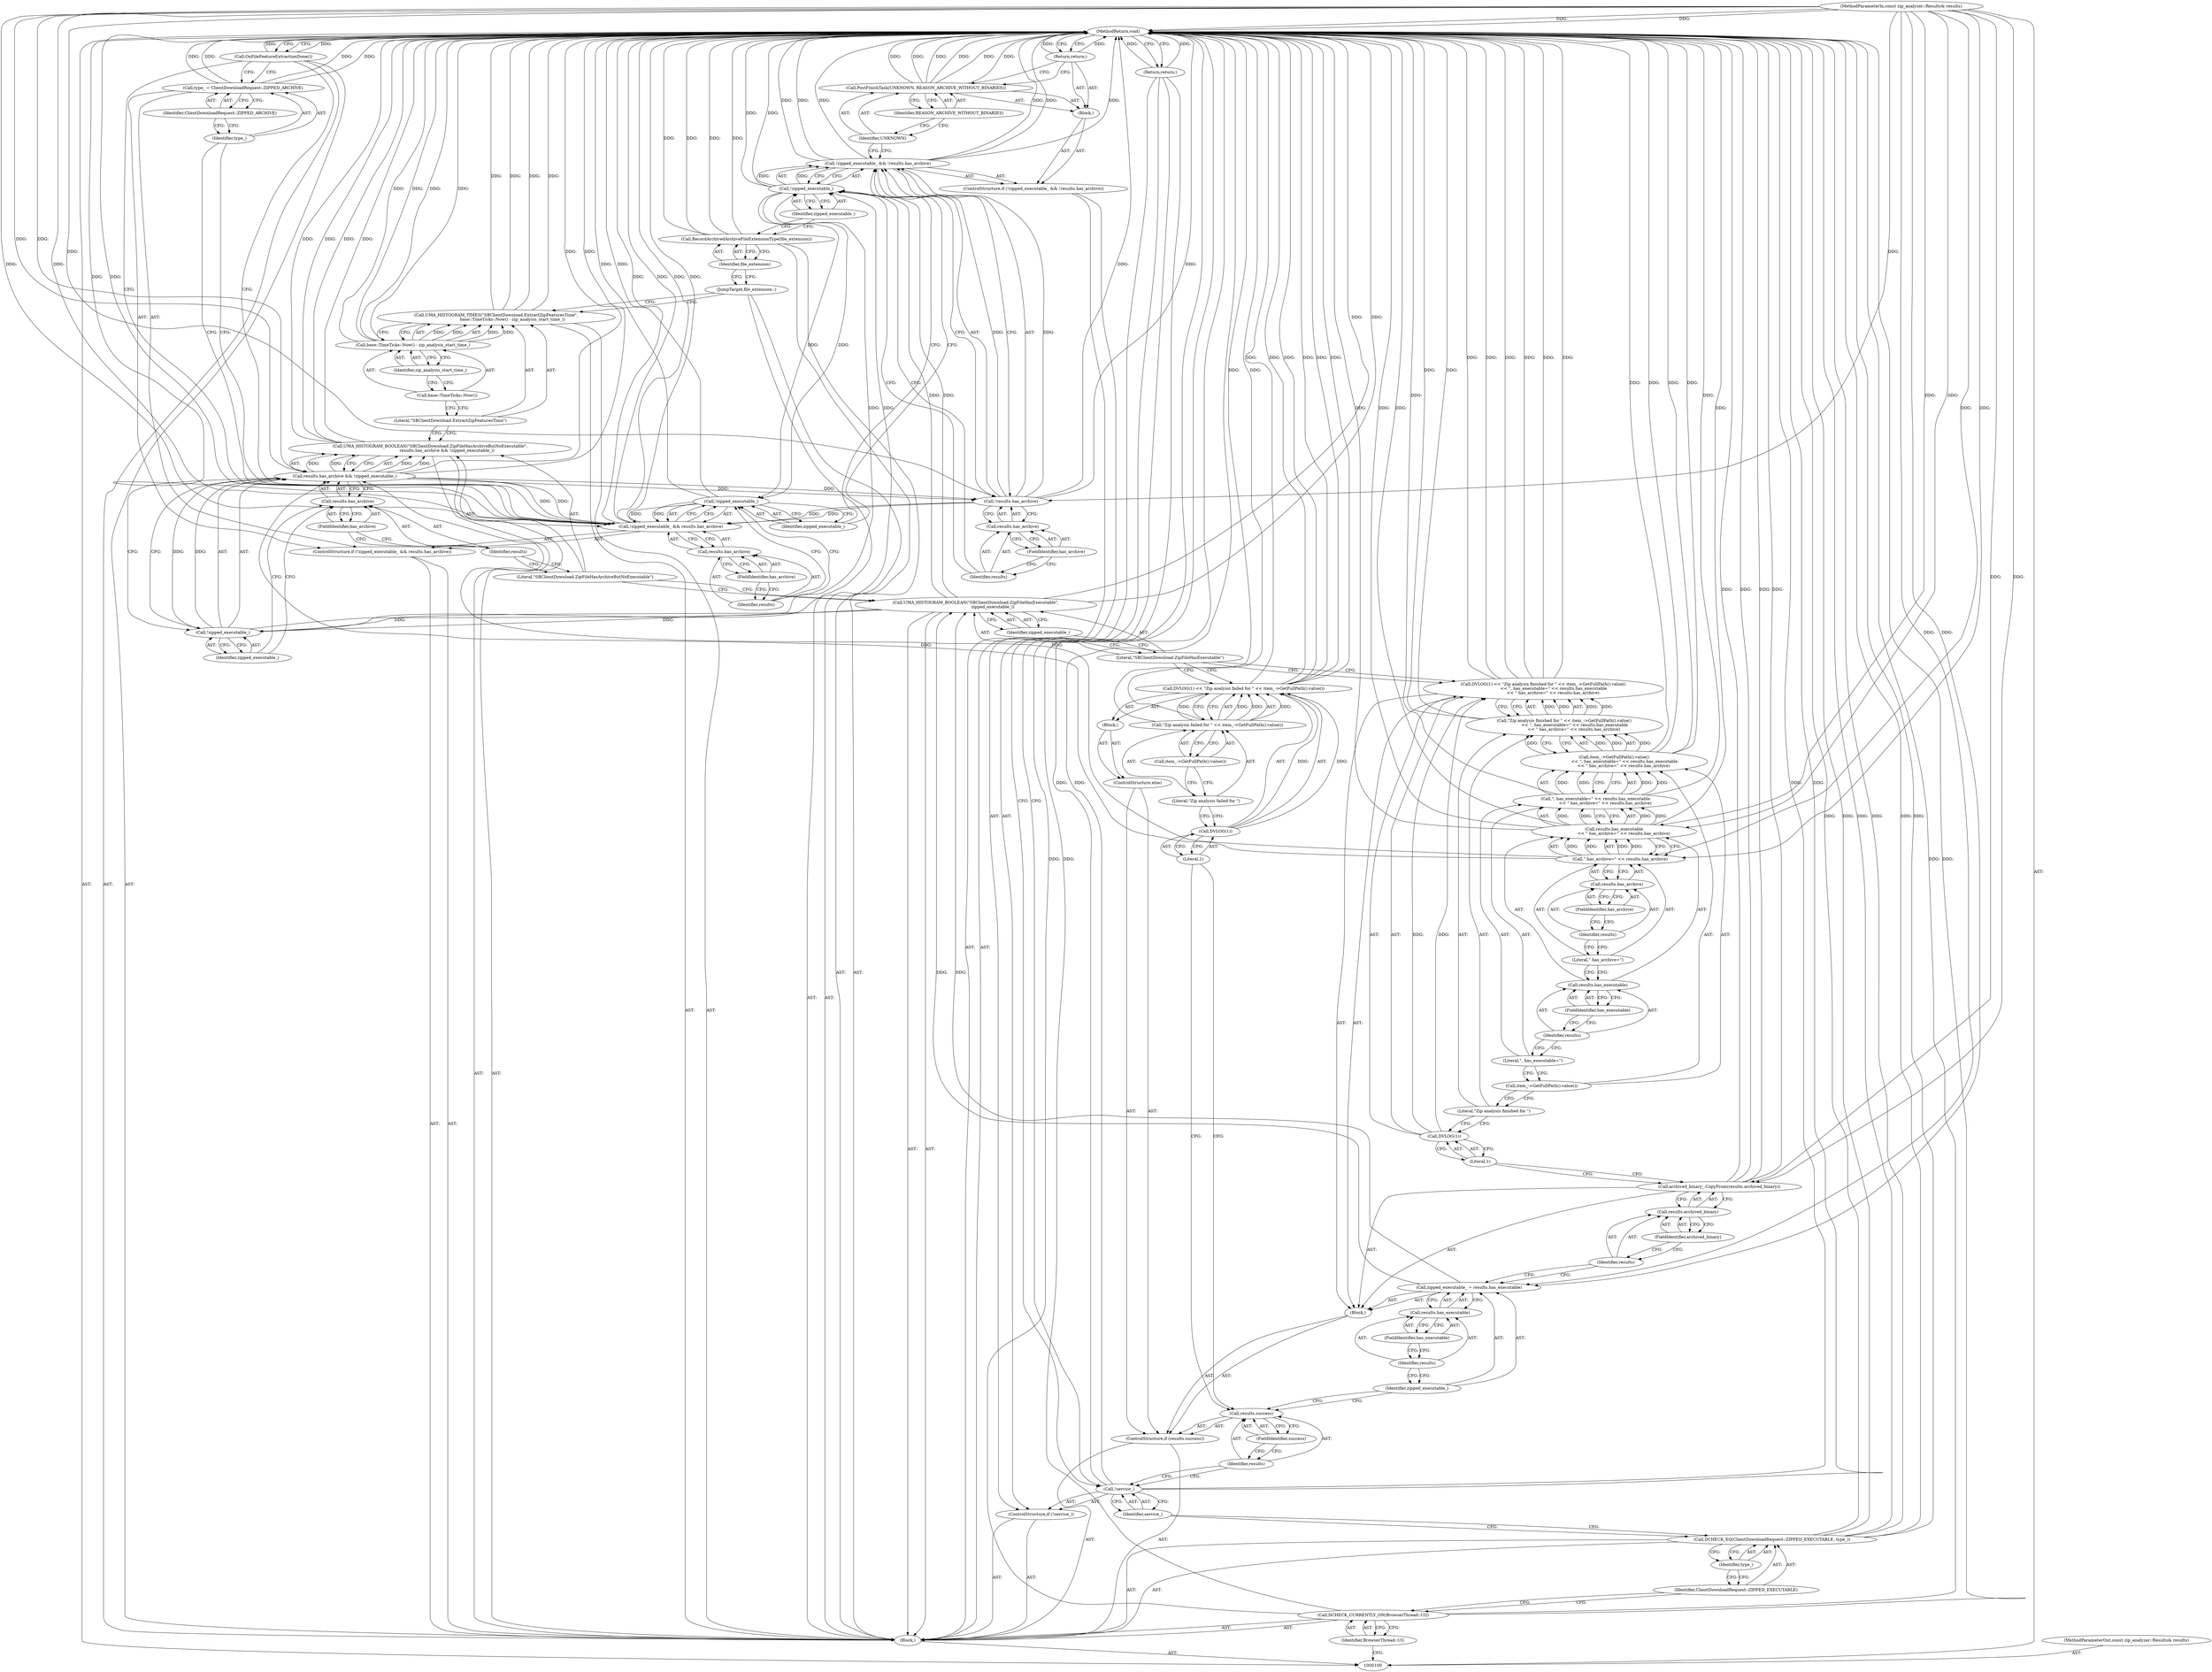 digraph "1_Chrome_23cbfc1d685fa7389e88588584e02786820d4d26_0" {
"1000195" [label="(MethodReturn,void)"];
"1000101" [label="(MethodParameterIn,const zip_analyzer::Results& results)"];
"1000276" [label="(MethodParameterOut,const zip_analyzer::Results& results)"];
"1000102" [label="(Block,)"];
"1000133" [label="(Call,\", has_executable=\" << results.has_executable\n               << \" has_archive=\" << results.has_archive)"];
"1000134" [label="(Literal,\", has_executable=\")"];
"1000135" [label="(Call,results.has_executable\n               << \" has_archive=\" << results.has_archive)"];
"1000136" [label="(Call,results.has_executable)"];
"1000137" [label="(Identifier,results)"];
"1000138" [label="(FieldIdentifier,has_executable)"];
"1000139" [label="(Call,\" has_archive=\" << results.has_archive)"];
"1000140" [label="(Literal,\" has_archive=\")"];
"1000141" [label="(Call,results.has_archive)"];
"1000142" [label="(Identifier,results)"];
"1000143" [label="(FieldIdentifier,has_archive)"];
"1000145" [label="(Block,)"];
"1000144" [label="(ControlStructure,else)"];
"1000148" [label="(Literal,1)"];
"1000149" [label="(Call,\"Zip analysis failed for \" << item_->GetFullPath().value())"];
"1000150" [label="(Literal,\"Zip analysis failed for \")"];
"1000151" [label="(Call,item_->GetFullPath().value())"];
"1000146" [label="(Call,DVLOG(1) << \"Zip analysis failed for \" << item_->GetFullPath().value())"];
"1000147" [label="(Call,DVLOG(1))"];
"1000153" [label="(Literal,\"SBClientDownload.ZipFileHasExecutable\")"];
"1000152" [label="(Call,UMA_HISTOGRAM_BOOLEAN(\"SBClientDownload.ZipFileHasExecutable\",\n                          zipped_executable_))"];
"1000154" [label="(Identifier,zipped_executable_)"];
"1000156" [label="(Literal,\"SBClientDownload.ZipFileHasArchiveButNoExecutable\")"];
"1000155" [label="(Call,UMA_HISTOGRAM_BOOLEAN(\"SBClientDownload.ZipFileHasArchiveButNoExecutable\",\n                          results.has_archive && !zipped_executable_))"];
"1000157" [label="(Call,results.has_archive && !zipped_executable_)"];
"1000158" [label="(Call,results.has_archive)"];
"1000159" [label="(Identifier,results)"];
"1000160" [label="(FieldIdentifier,has_archive)"];
"1000161" [label="(Call,!zipped_executable_)"];
"1000162" [label="(Identifier,zipped_executable_)"];
"1000164" [label="(Literal,\"SBClientDownload.ExtractZipFeaturesTime\")"];
"1000163" [label="(Call,UMA_HISTOGRAM_TIMES(\"SBClientDownload.ExtractZipFeaturesTime\",\n                         base::TimeTicks::Now() - zip_analysis_start_time_))"];
"1000104" [label="(Identifier,BrowserThread::UI)"];
"1000103" [label="(Call,DCHECK_CURRENTLY_ON(BrowserThread::UI))"];
"1000165" [label="(Call,base::TimeTicks::Now() - zip_analysis_start_time_)"];
"1000166" [label="(Call,base::TimeTicks::Now())"];
"1000167" [label="(Identifier,zip_analysis_start_time_)"];
"1000168" [label="(JumpTarget,file_extension :)"];
"1000170" [label="(Identifier,file_extension)"];
"1000169" [label="(Call,RecordArchivedArchiveFileExtensionType(file_extension))"];
"1000175" [label="(Call,!results.has_archive)"];
"1000176" [label="(Call,results.has_archive)"];
"1000177" [label="(Identifier,results)"];
"1000171" [label="(ControlStructure,if (!zipped_executable_ && !results.has_archive))"];
"1000178" [label="(FieldIdentifier,has_archive)"];
"1000179" [label="(Block,)"];
"1000172" [label="(Call,!zipped_executable_ && !results.has_archive)"];
"1000173" [label="(Call,!zipped_executable_)"];
"1000174" [label="(Identifier,zipped_executable_)"];
"1000181" [label="(Identifier,UNKNOWN)"];
"1000182" [label="(Identifier,REASON_ARCHIVE_WITHOUT_BINARIES)"];
"1000180" [label="(Call,PostFinishTask(UNKNOWN, REASON_ARCHIVE_WITHOUT_BINARIES))"];
"1000183" [label="(Return,return;)"];
"1000188" [label="(Call,results.has_archive)"];
"1000189" [label="(Identifier,results)"];
"1000190" [label="(FieldIdentifier,has_archive)"];
"1000184" [label="(ControlStructure,if (!zipped_executable_ && results.has_archive))"];
"1000185" [label="(Call,!zipped_executable_ && results.has_archive)"];
"1000186" [label="(Call,!zipped_executable_)"];
"1000187" [label="(Identifier,zipped_executable_)"];
"1000106" [label="(Identifier,ClientDownloadRequest::ZIPPED_EXECUTABLE)"];
"1000105" [label="(Call,DCHECK_EQ(ClientDownloadRequest::ZIPPED_EXECUTABLE, type_))"];
"1000107" [label="(Identifier,type_)"];
"1000193" [label="(Identifier,ClientDownloadRequest::ZIPPED_ARCHIVE)"];
"1000191" [label="(Call,type_ = ClientDownloadRequest::ZIPPED_ARCHIVE)"];
"1000192" [label="(Identifier,type_)"];
"1000194" [label="(Call,OnFileFeatureExtractionDone())"];
"1000110" [label="(Identifier,service_)"];
"1000108" [label="(ControlStructure,if (!service_))"];
"1000109" [label="(Call,!service_)"];
"1000111" [label="(Return,return;)"];
"1000115" [label="(FieldIdentifier,success)"];
"1000116" [label="(Block,)"];
"1000112" [label="(ControlStructure,if (results.success))"];
"1000113" [label="(Call,results.success)"];
"1000114" [label="(Identifier,results)"];
"1000119" [label="(Call,results.has_executable)"];
"1000120" [label="(Identifier,results)"];
"1000121" [label="(FieldIdentifier,has_executable)"];
"1000117" [label="(Call,zipped_executable_ = results.has_executable)"];
"1000118" [label="(Identifier,zipped_executable_)"];
"1000123" [label="(Call,results.archived_binary)"];
"1000124" [label="(Identifier,results)"];
"1000125" [label="(FieldIdentifier,archived_binary)"];
"1000122" [label="(Call,archived_binary_.CopyFrom(results.archived_binary))"];
"1000128" [label="(Literal,1)"];
"1000129" [label="(Call,\"Zip analysis finished for \" << item_->GetFullPath().value()\n                << \", has_executable=\" << results.has_executable\n               << \" has_archive=\" << results.has_archive)"];
"1000130" [label="(Literal,\"Zip analysis finished for \")"];
"1000131" [label="(Call,item_->GetFullPath().value()\n                << \", has_executable=\" << results.has_executable\n               << \" has_archive=\" << results.has_archive)"];
"1000132" [label="(Call,item_->GetFullPath().value())"];
"1000126" [label="(Call,DVLOG(1) << \"Zip analysis finished for \" << item_->GetFullPath().value()\n                << \", has_executable=\" << results.has_executable\n               << \" has_archive=\" << results.has_archive)"];
"1000127" [label="(Call,DVLOG(1))"];
"1000195" -> "1000100"  [label="AST: "];
"1000195" -> "1000111"  [label="CFG: "];
"1000195" -> "1000183"  [label="CFG: "];
"1000195" -> "1000194"  [label="CFG: "];
"1000111" -> "1000195"  [label="DDG: "];
"1000183" -> "1000195"  [label="DDG: "];
"1000194" -> "1000195"  [label="DDG: "];
"1000185" -> "1000195"  [label="DDG: "];
"1000185" -> "1000195"  [label="DDG: "];
"1000185" -> "1000195"  [label="DDG: "];
"1000169" -> "1000195"  [label="DDG: "];
"1000169" -> "1000195"  [label="DDG: "];
"1000155" -> "1000195"  [label="DDG: "];
"1000155" -> "1000195"  [label="DDG: "];
"1000103" -> "1000195"  [label="DDG: "];
"1000103" -> "1000195"  [label="DDG: "];
"1000105" -> "1000195"  [label="DDG: "];
"1000105" -> "1000195"  [label="DDG: "];
"1000105" -> "1000195"  [label="DDG: "];
"1000180" -> "1000195"  [label="DDG: "];
"1000180" -> "1000195"  [label="DDG: "];
"1000180" -> "1000195"  [label="DDG: "];
"1000126" -> "1000195"  [label="DDG: "];
"1000126" -> "1000195"  [label="DDG: "];
"1000126" -> "1000195"  [label="DDG: "];
"1000131" -> "1000195"  [label="DDG: "];
"1000131" -> "1000195"  [label="DDG: "];
"1000172" -> "1000195"  [label="DDG: "];
"1000172" -> "1000195"  [label="DDG: "];
"1000172" -> "1000195"  [label="DDG: "];
"1000186" -> "1000195"  [label="DDG: "];
"1000149" -> "1000195"  [label="DDG: "];
"1000122" -> "1000195"  [label="DDG: "];
"1000122" -> "1000195"  [label="DDG: "];
"1000135" -> "1000195"  [label="DDG: "];
"1000135" -> "1000195"  [label="DDG: "];
"1000165" -> "1000195"  [label="DDG: "];
"1000165" -> "1000195"  [label="DDG: "];
"1000152" -> "1000195"  [label="DDG: "];
"1000157" -> "1000195"  [label="DDG: "];
"1000146" -> "1000195"  [label="DDG: "];
"1000146" -> "1000195"  [label="DDG: "];
"1000146" -> "1000195"  [label="DDG: "];
"1000175" -> "1000195"  [label="DDG: "];
"1000133" -> "1000195"  [label="DDG: "];
"1000191" -> "1000195"  [label="DDG: "];
"1000191" -> "1000195"  [label="DDG: "];
"1000101" -> "1000195"  [label="DDG: "];
"1000109" -> "1000195"  [label="DDG: "];
"1000109" -> "1000195"  [label="DDG: "];
"1000163" -> "1000195"  [label="DDG: "];
"1000163" -> "1000195"  [label="DDG: "];
"1000173" -> "1000195"  [label="DDG: "];
"1000129" -> "1000195"  [label="DDG: "];
"1000101" -> "1000100"  [label="AST: "];
"1000101" -> "1000195"  [label="DDG: "];
"1000101" -> "1000117"  [label="DDG: "];
"1000101" -> "1000122"  [label="DDG: "];
"1000101" -> "1000135"  [label="DDG: "];
"1000101" -> "1000139"  [label="DDG: "];
"1000101" -> "1000157"  [label="DDG: "];
"1000101" -> "1000175"  [label="DDG: "];
"1000101" -> "1000185"  [label="DDG: "];
"1000276" -> "1000100"  [label="AST: "];
"1000102" -> "1000100"  [label="AST: "];
"1000103" -> "1000102"  [label="AST: "];
"1000105" -> "1000102"  [label="AST: "];
"1000108" -> "1000102"  [label="AST: "];
"1000112" -> "1000102"  [label="AST: "];
"1000152" -> "1000102"  [label="AST: "];
"1000155" -> "1000102"  [label="AST: "];
"1000163" -> "1000102"  [label="AST: "];
"1000168" -> "1000102"  [label="AST: "];
"1000169" -> "1000102"  [label="AST: "];
"1000171" -> "1000102"  [label="AST: "];
"1000184" -> "1000102"  [label="AST: "];
"1000194" -> "1000102"  [label="AST: "];
"1000133" -> "1000131"  [label="AST: "];
"1000133" -> "1000135"  [label="CFG: "];
"1000134" -> "1000133"  [label="AST: "];
"1000135" -> "1000133"  [label="AST: "];
"1000131" -> "1000133"  [label="CFG: "];
"1000133" -> "1000195"  [label="DDG: "];
"1000133" -> "1000131"  [label="DDG: "];
"1000133" -> "1000131"  [label="DDG: "];
"1000135" -> "1000133"  [label="DDG: "];
"1000135" -> "1000133"  [label="DDG: "];
"1000134" -> "1000133"  [label="AST: "];
"1000134" -> "1000132"  [label="CFG: "];
"1000137" -> "1000134"  [label="CFG: "];
"1000135" -> "1000133"  [label="AST: "];
"1000135" -> "1000139"  [label="CFG: "];
"1000136" -> "1000135"  [label="AST: "];
"1000139" -> "1000135"  [label="AST: "];
"1000133" -> "1000135"  [label="CFG: "];
"1000135" -> "1000195"  [label="DDG: "];
"1000135" -> "1000195"  [label="DDG: "];
"1000135" -> "1000133"  [label="DDG: "];
"1000135" -> "1000133"  [label="DDG: "];
"1000101" -> "1000135"  [label="DDG: "];
"1000139" -> "1000135"  [label="DDG: "];
"1000139" -> "1000135"  [label="DDG: "];
"1000136" -> "1000135"  [label="AST: "];
"1000136" -> "1000138"  [label="CFG: "];
"1000137" -> "1000136"  [label="AST: "];
"1000138" -> "1000136"  [label="AST: "];
"1000140" -> "1000136"  [label="CFG: "];
"1000137" -> "1000136"  [label="AST: "];
"1000137" -> "1000134"  [label="CFG: "];
"1000138" -> "1000137"  [label="CFG: "];
"1000138" -> "1000136"  [label="AST: "];
"1000138" -> "1000137"  [label="CFG: "];
"1000136" -> "1000138"  [label="CFG: "];
"1000139" -> "1000135"  [label="AST: "];
"1000139" -> "1000141"  [label="CFG: "];
"1000140" -> "1000139"  [label="AST: "];
"1000141" -> "1000139"  [label="AST: "];
"1000135" -> "1000139"  [label="CFG: "];
"1000139" -> "1000135"  [label="DDG: "];
"1000139" -> "1000135"  [label="DDG: "];
"1000101" -> "1000139"  [label="DDG: "];
"1000139" -> "1000157"  [label="DDG: "];
"1000140" -> "1000139"  [label="AST: "];
"1000140" -> "1000136"  [label="CFG: "];
"1000142" -> "1000140"  [label="CFG: "];
"1000141" -> "1000139"  [label="AST: "];
"1000141" -> "1000143"  [label="CFG: "];
"1000142" -> "1000141"  [label="AST: "];
"1000143" -> "1000141"  [label="AST: "];
"1000139" -> "1000141"  [label="CFG: "];
"1000142" -> "1000141"  [label="AST: "];
"1000142" -> "1000140"  [label="CFG: "];
"1000143" -> "1000142"  [label="CFG: "];
"1000143" -> "1000141"  [label="AST: "];
"1000143" -> "1000142"  [label="CFG: "];
"1000141" -> "1000143"  [label="CFG: "];
"1000145" -> "1000144"  [label="AST: "];
"1000146" -> "1000145"  [label="AST: "];
"1000144" -> "1000112"  [label="AST: "];
"1000145" -> "1000144"  [label="AST: "];
"1000148" -> "1000147"  [label="AST: "];
"1000148" -> "1000113"  [label="CFG: "];
"1000147" -> "1000148"  [label="CFG: "];
"1000149" -> "1000146"  [label="AST: "];
"1000149" -> "1000151"  [label="CFG: "];
"1000150" -> "1000149"  [label="AST: "];
"1000151" -> "1000149"  [label="AST: "];
"1000146" -> "1000149"  [label="CFG: "];
"1000149" -> "1000195"  [label="DDG: "];
"1000149" -> "1000146"  [label="DDG: "];
"1000149" -> "1000146"  [label="DDG: "];
"1000150" -> "1000149"  [label="AST: "];
"1000150" -> "1000147"  [label="CFG: "];
"1000151" -> "1000150"  [label="CFG: "];
"1000151" -> "1000149"  [label="AST: "];
"1000151" -> "1000150"  [label="CFG: "];
"1000149" -> "1000151"  [label="CFG: "];
"1000146" -> "1000145"  [label="AST: "];
"1000146" -> "1000149"  [label="CFG: "];
"1000147" -> "1000146"  [label="AST: "];
"1000149" -> "1000146"  [label="AST: "];
"1000153" -> "1000146"  [label="CFG: "];
"1000146" -> "1000195"  [label="DDG: "];
"1000146" -> "1000195"  [label="DDG: "];
"1000146" -> "1000195"  [label="DDG: "];
"1000147" -> "1000146"  [label="DDG: "];
"1000149" -> "1000146"  [label="DDG: "];
"1000149" -> "1000146"  [label="DDG: "];
"1000147" -> "1000146"  [label="AST: "];
"1000147" -> "1000148"  [label="CFG: "];
"1000148" -> "1000147"  [label="AST: "];
"1000150" -> "1000147"  [label="CFG: "];
"1000147" -> "1000146"  [label="DDG: "];
"1000153" -> "1000152"  [label="AST: "];
"1000153" -> "1000126"  [label="CFG: "];
"1000153" -> "1000146"  [label="CFG: "];
"1000154" -> "1000153"  [label="CFG: "];
"1000152" -> "1000102"  [label="AST: "];
"1000152" -> "1000154"  [label="CFG: "];
"1000153" -> "1000152"  [label="AST: "];
"1000154" -> "1000152"  [label="AST: "];
"1000156" -> "1000152"  [label="CFG: "];
"1000152" -> "1000195"  [label="DDG: "];
"1000117" -> "1000152"  [label="DDG: "];
"1000152" -> "1000161"  [label="DDG: "];
"1000152" -> "1000173"  [label="DDG: "];
"1000154" -> "1000152"  [label="AST: "];
"1000154" -> "1000153"  [label="CFG: "];
"1000152" -> "1000154"  [label="CFG: "];
"1000156" -> "1000155"  [label="AST: "];
"1000156" -> "1000152"  [label="CFG: "];
"1000159" -> "1000156"  [label="CFG: "];
"1000155" -> "1000102"  [label="AST: "];
"1000155" -> "1000157"  [label="CFG: "];
"1000156" -> "1000155"  [label="AST: "];
"1000157" -> "1000155"  [label="AST: "];
"1000164" -> "1000155"  [label="CFG: "];
"1000155" -> "1000195"  [label="DDG: "];
"1000155" -> "1000195"  [label="DDG: "];
"1000157" -> "1000155"  [label="DDG: "];
"1000157" -> "1000155"  [label="DDG: "];
"1000157" -> "1000155"  [label="AST: "];
"1000157" -> "1000158"  [label="CFG: "];
"1000157" -> "1000161"  [label="CFG: "];
"1000158" -> "1000157"  [label="AST: "];
"1000161" -> "1000157"  [label="AST: "];
"1000155" -> "1000157"  [label="CFG: "];
"1000157" -> "1000195"  [label="DDG: "];
"1000157" -> "1000155"  [label="DDG: "];
"1000157" -> "1000155"  [label="DDG: "];
"1000139" -> "1000157"  [label="DDG: "];
"1000101" -> "1000157"  [label="DDG: "];
"1000161" -> "1000157"  [label="DDG: "];
"1000157" -> "1000175"  [label="DDG: "];
"1000157" -> "1000185"  [label="DDG: "];
"1000158" -> "1000157"  [label="AST: "];
"1000158" -> "1000160"  [label="CFG: "];
"1000159" -> "1000158"  [label="AST: "];
"1000160" -> "1000158"  [label="AST: "];
"1000162" -> "1000158"  [label="CFG: "];
"1000157" -> "1000158"  [label="CFG: "];
"1000159" -> "1000158"  [label="AST: "];
"1000159" -> "1000156"  [label="CFG: "];
"1000160" -> "1000159"  [label="CFG: "];
"1000160" -> "1000158"  [label="AST: "];
"1000160" -> "1000159"  [label="CFG: "];
"1000158" -> "1000160"  [label="CFG: "];
"1000161" -> "1000157"  [label="AST: "];
"1000161" -> "1000162"  [label="CFG: "];
"1000162" -> "1000161"  [label="AST: "];
"1000157" -> "1000161"  [label="CFG: "];
"1000161" -> "1000157"  [label="DDG: "];
"1000152" -> "1000161"  [label="DDG: "];
"1000161" -> "1000173"  [label="DDG: "];
"1000162" -> "1000161"  [label="AST: "];
"1000162" -> "1000158"  [label="CFG: "];
"1000161" -> "1000162"  [label="CFG: "];
"1000164" -> "1000163"  [label="AST: "];
"1000164" -> "1000155"  [label="CFG: "];
"1000166" -> "1000164"  [label="CFG: "];
"1000163" -> "1000102"  [label="AST: "];
"1000163" -> "1000165"  [label="CFG: "];
"1000164" -> "1000163"  [label="AST: "];
"1000165" -> "1000163"  [label="AST: "];
"1000168" -> "1000163"  [label="CFG: "];
"1000163" -> "1000195"  [label="DDG: "];
"1000163" -> "1000195"  [label="DDG: "];
"1000165" -> "1000163"  [label="DDG: "];
"1000165" -> "1000163"  [label="DDG: "];
"1000104" -> "1000103"  [label="AST: "];
"1000104" -> "1000100"  [label="CFG: "];
"1000103" -> "1000104"  [label="CFG: "];
"1000103" -> "1000102"  [label="AST: "];
"1000103" -> "1000104"  [label="CFG: "];
"1000104" -> "1000103"  [label="AST: "];
"1000106" -> "1000103"  [label="CFG: "];
"1000103" -> "1000195"  [label="DDG: "];
"1000103" -> "1000195"  [label="DDG: "];
"1000165" -> "1000163"  [label="AST: "];
"1000165" -> "1000167"  [label="CFG: "];
"1000166" -> "1000165"  [label="AST: "];
"1000167" -> "1000165"  [label="AST: "];
"1000163" -> "1000165"  [label="CFG: "];
"1000165" -> "1000195"  [label="DDG: "];
"1000165" -> "1000195"  [label="DDG: "];
"1000165" -> "1000163"  [label="DDG: "];
"1000165" -> "1000163"  [label="DDG: "];
"1000166" -> "1000165"  [label="AST: "];
"1000166" -> "1000164"  [label="CFG: "];
"1000167" -> "1000166"  [label="CFG: "];
"1000167" -> "1000165"  [label="AST: "];
"1000167" -> "1000166"  [label="CFG: "];
"1000165" -> "1000167"  [label="CFG: "];
"1000168" -> "1000102"  [label="AST: "];
"1000168" -> "1000163"  [label="CFG: "];
"1000170" -> "1000168"  [label="CFG: "];
"1000170" -> "1000169"  [label="AST: "];
"1000170" -> "1000168"  [label="CFG: "];
"1000169" -> "1000170"  [label="CFG: "];
"1000169" -> "1000102"  [label="AST: "];
"1000169" -> "1000170"  [label="CFG: "];
"1000170" -> "1000169"  [label="AST: "];
"1000174" -> "1000169"  [label="CFG: "];
"1000169" -> "1000195"  [label="DDG: "];
"1000169" -> "1000195"  [label="DDG: "];
"1000175" -> "1000172"  [label="AST: "];
"1000175" -> "1000176"  [label="CFG: "];
"1000176" -> "1000175"  [label="AST: "];
"1000172" -> "1000175"  [label="CFG: "];
"1000175" -> "1000195"  [label="DDG: "];
"1000175" -> "1000172"  [label="DDG: "];
"1000157" -> "1000175"  [label="DDG: "];
"1000101" -> "1000175"  [label="DDG: "];
"1000175" -> "1000185"  [label="DDG: "];
"1000176" -> "1000175"  [label="AST: "];
"1000176" -> "1000178"  [label="CFG: "];
"1000177" -> "1000176"  [label="AST: "];
"1000178" -> "1000176"  [label="AST: "];
"1000175" -> "1000176"  [label="CFG: "];
"1000177" -> "1000176"  [label="AST: "];
"1000177" -> "1000173"  [label="CFG: "];
"1000178" -> "1000177"  [label="CFG: "];
"1000171" -> "1000102"  [label="AST: "];
"1000172" -> "1000171"  [label="AST: "];
"1000179" -> "1000171"  [label="AST: "];
"1000178" -> "1000176"  [label="AST: "];
"1000178" -> "1000177"  [label="CFG: "];
"1000176" -> "1000178"  [label="CFG: "];
"1000179" -> "1000171"  [label="AST: "];
"1000180" -> "1000179"  [label="AST: "];
"1000183" -> "1000179"  [label="AST: "];
"1000172" -> "1000171"  [label="AST: "];
"1000172" -> "1000173"  [label="CFG: "];
"1000172" -> "1000175"  [label="CFG: "];
"1000173" -> "1000172"  [label="AST: "];
"1000175" -> "1000172"  [label="AST: "];
"1000181" -> "1000172"  [label="CFG: "];
"1000187" -> "1000172"  [label="CFG: "];
"1000172" -> "1000195"  [label="DDG: "];
"1000172" -> "1000195"  [label="DDG: "];
"1000172" -> "1000195"  [label="DDG: "];
"1000173" -> "1000172"  [label="DDG: "];
"1000175" -> "1000172"  [label="DDG: "];
"1000173" -> "1000172"  [label="AST: "];
"1000173" -> "1000174"  [label="CFG: "];
"1000174" -> "1000173"  [label="AST: "];
"1000177" -> "1000173"  [label="CFG: "];
"1000172" -> "1000173"  [label="CFG: "];
"1000173" -> "1000195"  [label="DDG: "];
"1000173" -> "1000172"  [label="DDG: "];
"1000152" -> "1000173"  [label="DDG: "];
"1000161" -> "1000173"  [label="DDG: "];
"1000173" -> "1000186"  [label="DDG: "];
"1000174" -> "1000173"  [label="AST: "];
"1000174" -> "1000169"  [label="CFG: "];
"1000173" -> "1000174"  [label="CFG: "];
"1000181" -> "1000180"  [label="AST: "];
"1000181" -> "1000172"  [label="CFG: "];
"1000182" -> "1000181"  [label="CFG: "];
"1000182" -> "1000180"  [label="AST: "];
"1000182" -> "1000181"  [label="CFG: "];
"1000180" -> "1000182"  [label="CFG: "];
"1000180" -> "1000179"  [label="AST: "];
"1000180" -> "1000182"  [label="CFG: "];
"1000181" -> "1000180"  [label="AST: "];
"1000182" -> "1000180"  [label="AST: "];
"1000183" -> "1000180"  [label="CFG: "];
"1000180" -> "1000195"  [label="DDG: "];
"1000180" -> "1000195"  [label="DDG: "];
"1000180" -> "1000195"  [label="DDG: "];
"1000183" -> "1000179"  [label="AST: "];
"1000183" -> "1000180"  [label="CFG: "];
"1000195" -> "1000183"  [label="CFG: "];
"1000183" -> "1000195"  [label="DDG: "];
"1000188" -> "1000185"  [label="AST: "];
"1000188" -> "1000190"  [label="CFG: "];
"1000189" -> "1000188"  [label="AST: "];
"1000190" -> "1000188"  [label="AST: "];
"1000185" -> "1000188"  [label="CFG: "];
"1000189" -> "1000188"  [label="AST: "];
"1000189" -> "1000186"  [label="CFG: "];
"1000190" -> "1000189"  [label="CFG: "];
"1000190" -> "1000188"  [label="AST: "];
"1000190" -> "1000189"  [label="CFG: "];
"1000188" -> "1000190"  [label="CFG: "];
"1000184" -> "1000102"  [label="AST: "];
"1000185" -> "1000184"  [label="AST: "];
"1000191" -> "1000184"  [label="AST: "];
"1000185" -> "1000184"  [label="AST: "];
"1000185" -> "1000186"  [label="CFG: "];
"1000185" -> "1000188"  [label="CFG: "];
"1000186" -> "1000185"  [label="AST: "];
"1000188" -> "1000185"  [label="AST: "];
"1000192" -> "1000185"  [label="CFG: "];
"1000194" -> "1000185"  [label="CFG: "];
"1000185" -> "1000195"  [label="DDG: "];
"1000185" -> "1000195"  [label="DDG: "];
"1000185" -> "1000195"  [label="DDG: "];
"1000186" -> "1000185"  [label="DDG: "];
"1000157" -> "1000185"  [label="DDG: "];
"1000175" -> "1000185"  [label="DDG: "];
"1000101" -> "1000185"  [label="DDG: "];
"1000186" -> "1000185"  [label="AST: "];
"1000186" -> "1000187"  [label="CFG: "];
"1000187" -> "1000186"  [label="AST: "];
"1000189" -> "1000186"  [label="CFG: "];
"1000185" -> "1000186"  [label="CFG: "];
"1000186" -> "1000195"  [label="DDG: "];
"1000186" -> "1000185"  [label="DDG: "];
"1000173" -> "1000186"  [label="DDG: "];
"1000187" -> "1000186"  [label="AST: "];
"1000187" -> "1000172"  [label="CFG: "];
"1000186" -> "1000187"  [label="CFG: "];
"1000106" -> "1000105"  [label="AST: "];
"1000106" -> "1000103"  [label="CFG: "];
"1000107" -> "1000106"  [label="CFG: "];
"1000105" -> "1000102"  [label="AST: "];
"1000105" -> "1000107"  [label="CFG: "];
"1000106" -> "1000105"  [label="AST: "];
"1000107" -> "1000105"  [label="AST: "];
"1000110" -> "1000105"  [label="CFG: "];
"1000105" -> "1000195"  [label="DDG: "];
"1000105" -> "1000195"  [label="DDG: "];
"1000105" -> "1000195"  [label="DDG: "];
"1000107" -> "1000105"  [label="AST: "];
"1000107" -> "1000106"  [label="CFG: "];
"1000105" -> "1000107"  [label="CFG: "];
"1000193" -> "1000191"  [label="AST: "];
"1000193" -> "1000192"  [label="CFG: "];
"1000191" -> "1000193"  [label="CFG: "];
"1000191" -> "1000184"  [label="AST: "];
"1000191" -> "1000193"  [label="CFG: "];
"1000192" -> "1000191"  [label="AST: "];
"1000193" -> "1000191"  [label="AST: "];
"1000194" -> "1000191"  [label="CFG: "];
"1000191" -> "1000195"  [label="DDG: "];
"1000191" -> "1000195"  [label="DDG: "];
"1000192" -> "1000191"  [label="AST: "];
"1000192" -> "1000185"  [label="CFG: "];
"1000193" -> "1000192"  [label="CFG: "];
"1000194" -> "1000102"  [label="AST: "];
"1000194" -> "1000191"  [label="CFG: "];
"1000194" -> "1000185"  [label="CFG: "];
"1000195" -> "1000194"  [label="CFG: "];
"1000194" -> "1000195"  [label="DDG: "];
"1000110" -> "1000109"  [label="AST: "];
"1000110" -> "1000105"  [label="CFG: "];
"1000109" -> "1000110"  [label="CFG: "];
"1000108" -> "1000102"  [label="AST: "];
"1000109" -> "1000108"  [label="AST: "];
"1000111" -> "1000108"  [label="AST: "];
"1000109" -> "1000108"  [label="AST: "];
"1000109" -> "1000110"  [label="CFG: "];
"1000110" -> "1000109"  [label="AST: "];
"1000111" -> "1000109"  [label="CFG: "];
"1000114" -> "1000109"  [label="CFG: "];
"1000109" -> "1000195"  [label="DDG: "];
"1000109" -> "1000195"  [label="DDG: "];
"1000111" -> "1000108"  [label="AST: "];
"1000111" -> "1000109"  [label="CFG: "];
"1000195" -> "1000111"  [label="CFG: "];
"1000111" -> "1000195"  [label="DDG: "];
"1000115" -> "1000113"  [label="AST: "];
"1000115" -> "1000114"  [label="CFG: "];
"1000113" -> "1000115"  [label="CFG: "];
"1000116" -> "1000112"  [label="AST: "];
"1000117" -> "1000116"  [label="AST: "];
"1000122" -> "1000116"  [label="AST: "];
"1000126" -> "1000116"  [label="AST: "];
"1000112" -> "1000102"  [label="AST: "];
"1000113" -> "1000112"  [label="AST: "];
"1000116" -> "1000112"  [label="AST: "];
"1000144" -> "1000112"  [label="AST: "];
"1000113" -> "1000112"  [label="AST: "];
"1000113" -> "1000115"  [label="CFG: "];
"1000114" -> "1000113"  [label="AST: "];
"1000115" -> "1000113"  [label="AST: "];
"1000118" -> "1000113"  [label="CFG: "];
"1000148" -> "1000113"  [label="CFG: "];
"1000114" -> "1000113"  [label="AST: "];
"1000114" -> "1000109"  [label="CFG: "];
"1000115" -> "1000114"  [label="CFG: "];
"1000119" -> "1000117"  [label="AST: "];
"1000119" -> "1000121"  [label="CFG: "];
"1000120" -> "1000119"  [label="AST: "];
"1000121" -> "1000119"  [label="AST: "];
"1000117" -> "1000119"  [label="CFG: "];
"1000120" -> "1000119"  [label="AST: "];
"1000120" -> "1000118"  [label="CFG: "];
"1000121" -> "1000120"  [label="CFG: "];
"1000121" -> "1000119"  [label="AST: "];
"1000121" -> "1000120"  [label="CFG: "];
"1000119" -> "1000121"  [label="CFG: "];
"1000117" -> "1000116"  [label="AST: "];
"1000117" -> "1000119"  [label="CFG: "];
"1000118" -> "1000117"  [label="AST: "];
"1000119" -> "1000117"  [label="AST: "];
"1000124" -> "1000117"  [label="CFG: "];
"1000101" -> "1000117"  [label="DDG: "];
"1000117" -> "1000152"  [label="DDG: "];
"1000118" -> "1000117"  [label="AST: "];
"1000118" -> "1000113"  [label="CFG: "];
"1000120" -> "1000118"  [label="CFG: "];
"1000123" -> "1000122"  [label="AST: "];
"1000123" -> "1000125"  [label="CFG: "];
"1000124" -> "1000123"  [label="AST: "];
"1000125" -> "1000123"  [label="AST: "];
"1000122" -> "1000123"  [label="CFG: "];
"1000124" -> "1000123"  [label="AST: "];
"1000124" -> "1000117"  [label="CFG: "];
"1000125" -> "1000124"  [label="CFG: "];
"1000125" -> "1000123"  [label="AST: "];
"1000125" -> "1000124"  [label="CFG: "];
"1000123" -> "1000125"  [label="CFG: "];
"1000122" -> "1000116"  [label="AST: "];
"1000122" -> "1000123"  [label="CFG: "];
"1000123" -> "1000122"  [label="AST: "];
"1000128" -> "1000122"  [label="CFG: "];
"1000122" -> "1000195"  [label="DDG: "];
"1000122" -> "1000195"  [label="DDG: "];
"1000101" -> "1000122"  [label="DDG: "];
"1000128" -> "1000127"  [label="AST: "];
"1000128" -> "1000122"  [label="CFG: "];
"1000127" -> "1000128"  [label="CFG: "];
"1000129" -> "1000126"  [label="AST: "];
"1000129" -> "1000131"  [label="CFG: "];
"1000130" -> "1000129"  [label="AST: "];
"1000131" -> "1000129"  [label="AST: "];
"1000126" -> "1000129"  [label="CFG: "];
"1000129" -> "1000195"  [label="DDG: "];
"1000129" -> "1000126"  [label="DDG: "];
"1000129" -> "1000126"  [label="DDG: "];
"1000131" -> "1000129"  [label="DDG: "];
"1000131" -> "1000129"  [label="DDG: "];
"1000130" -> "1000129"  [label="AST: "];
"1000130" -> "1000127"  [label="CFG: "];
"1000132" -> "1000130"  [label="CFG: "];
"1000131" -> "1000129"  [label="AST: "];
"1000131" -> "1000133"  [label="CFG: "];
"1000132" -> "1000131"  [label="AST: "];
"1000133" -> "1000131"  [label="AST: "];
"1000129" -> "1000131"  [label="CFG: "];
"1000131" -> "1000195"  [label="DDG: "];
"1000131" -> "1000195"  [label="DDG: "];
"1000131" -> "1000129"  [label="DDG: "];
"1000131" -> "1000129"  [label="DDG: "];
"1000133" -> "1000131"  [label="DDG: "];
"1000133" -> "1000131"  [label="DDG: "];
"1000132" -> "1000131"  [label="AST: "];
"1000132" -> "1000130"  [label="CFG: "];
"1000134" -> "1000132"  [label="CFG: "];
"1000126" -> "1000116"  [label="AST: "];
"1000126" -> "1000129"  [label="CFG: "];
"1000127" -> "1000126"  [label="AST: "];
"1000129" -> "1000126"  [label="AST: "];
"1000153" -> "1000126"  [label="CFG: "];
"1000126" -> "1000195"  [label="DDG: "];
"1000126" -> "1000195"  [label="DDG: "];
"1000126" -> "1000195"  [label="DDG: "];
"1000127" -> "1000126"  [label="DDG: "];
"1000129" -> "1000126"  [label="DDG: "];
"1000129" -> "1000126"  [label="DDG: "];
"1000127" -> "1000126"  [label="AST: "];
"1000127" -> "1000128"  [label="CFG: "];
"1000128" -> "1000127"  [label="AST: "];
"1000130" -> "1000127"  [label="CFG: "];
"1000127" -> "1000126"  [label="DDG: "];
}
